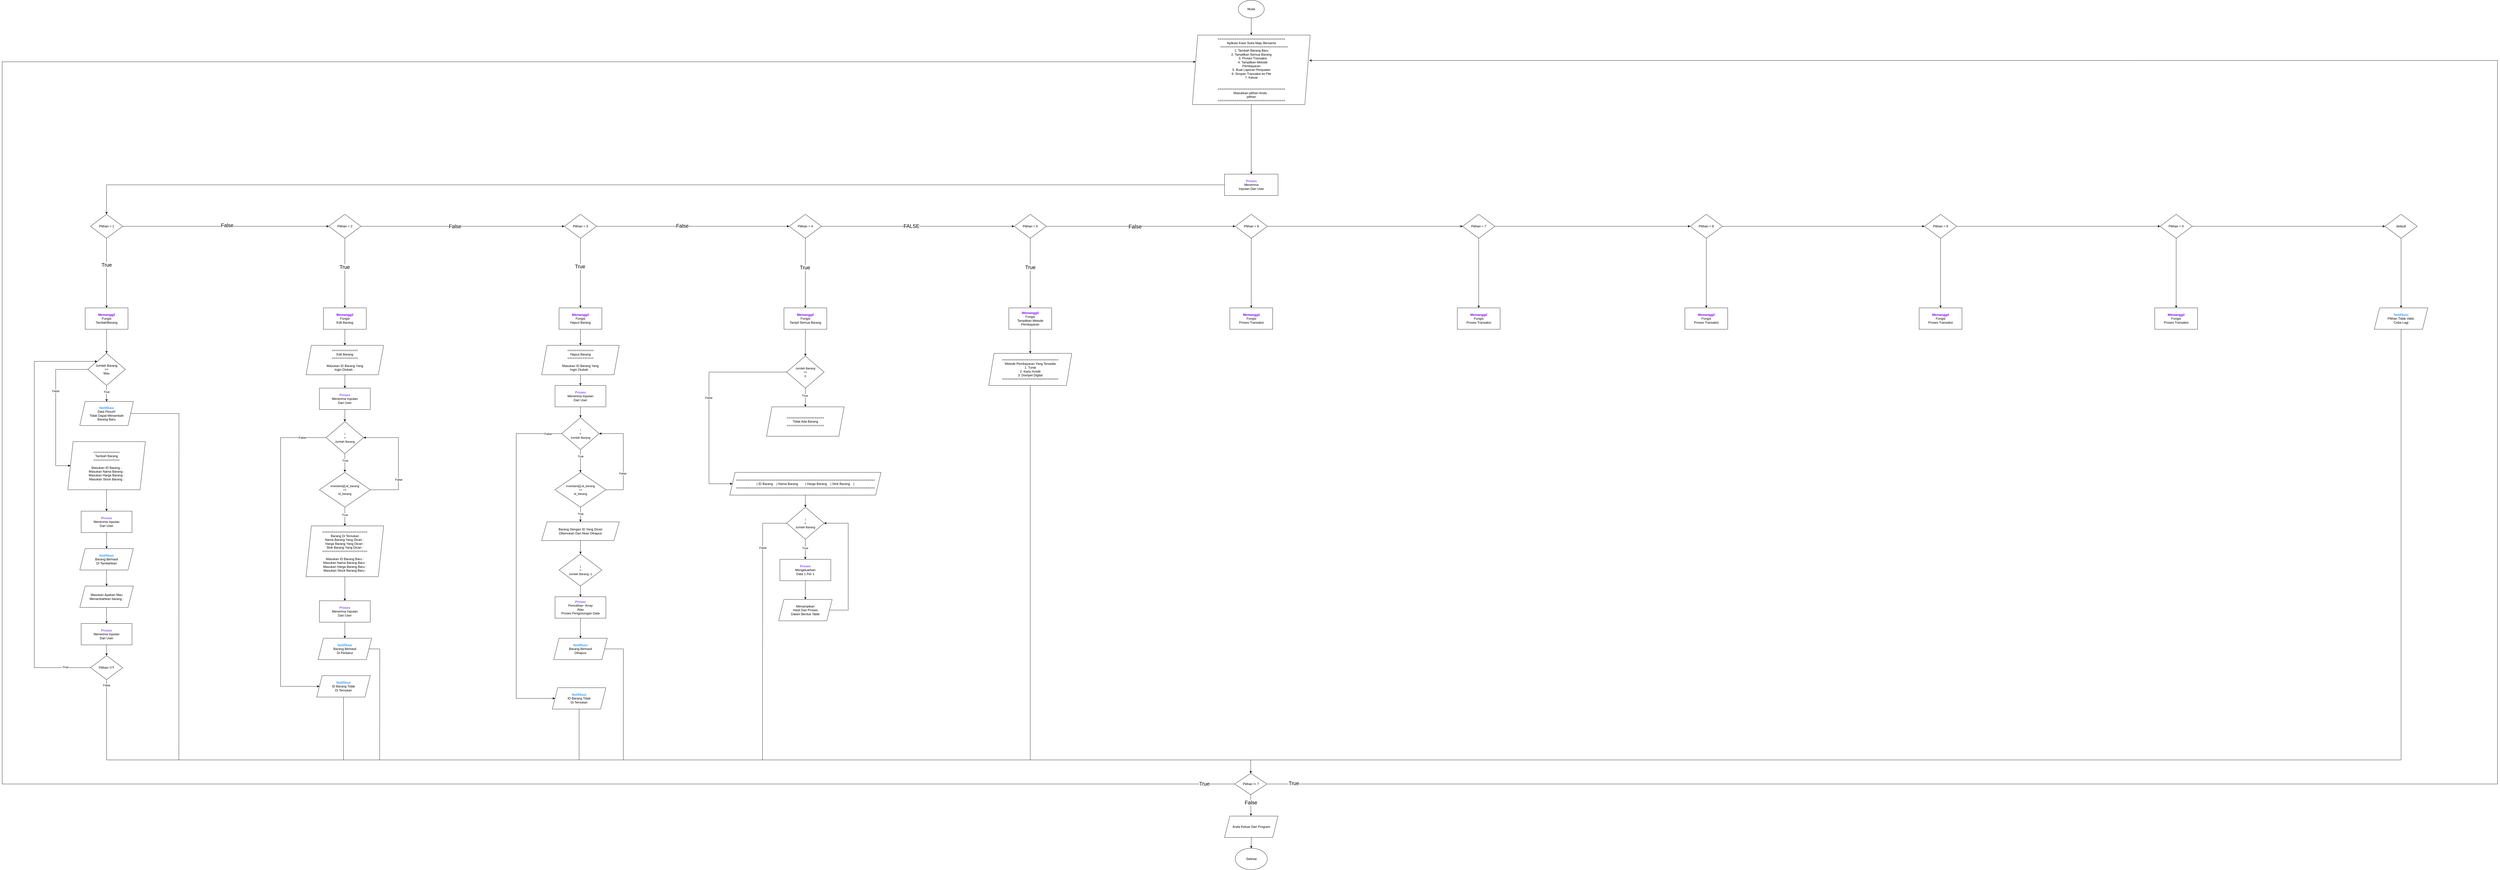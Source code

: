 <mxfile>
    <diagram name="Page-1" id="OzREypW31nkbJfMZX4Dk">
        <mxGraphModel dx="4979" dy="361" grid="0" gridSize="10" guides="1" tooltips="1" connect="1" arrows="1" fold="1" page="0" pageScale="1" pageWidth="850" pageHeight="1100" math="0" shadow="0">
            <root>
                <mxCell id="0"/>
                <mxCell id="1" parent="0"/>
                <mxCell id="F0M7Iv5UfxIFG0Yw9Q0a-1" style="edgeStyle=orthogonalEdgeStyle;rounded=0;orthogonalLoop=1;jettySize=auto;html=1;entryX=0.5;entryY=0;entryDx=0;entryDy=0;" parent="1" source="F0M7Iv5UfxIFG0Yw9Q0a-2" target="F0M7Iv5UfxIFG0Yw9Q0a-6" edge="1">
                    <mxGeometry relative="1" as="geometry"/>
                </mxCell>
                <mxCell id="F0M7Iv5UfxIFG0Yw9Q0a-2" value="Mulai" style="ellipse;whiteSpace=wrap;html=1;" parent="1" vertex="1">
                    <mxGeometry x="377" y="30" width="97" height="66" as="geometry"/>
                </mxCell>
                <mxCell id="F0M7Iv5UfxIFG0Yw9Q0a-3" style="edgeStyle=orthogonalEdgeStyle;rounded=0;orthogonalLoop=1;jettySize=auto;html=1;entryX=0;entryY=0.5;entryDx=0;entryDy=0;startArrow=classic;startFill=1;endArrow=none;endFill=0;" parent="1" source="F0M7Iv5UfxIFG0Yw9Q0a-6" target="F0M7Iv5UfxIFG0Yw9Q0a-26" edge="1">
                    <mxGeometry relative="1" as="geometry">
                        <Array as="points">
                            <mxPoint x="-4240" y="260"/>
                            <mxPoint x="-4240" y="2960"/>
                        </Array>
                    </mxGeometry>
                </mxCell>
                <mxCell id="F0M7Iv5UfxIFG0Yw9Q0a-4" value="&lt;font style=&quot;font-size: 19px;&quot;&gt;True&lt;/font&gt;" style="edgeLabel;html=1;align=center;verticalAlign=middle;resizable=0;points=[];" parent="F0M7Iv5UfxIFG0Yw9Q0a-3" vertex="1" connectable="0">
                    <mxGeometry x="0.992" y="-1" relative="1" as="geometry">
                        <mxPoint x="-67" y="-1" as="offset"/>
                    </mxGeometry>
                </mxCell>
                <mxCell id="F0M7Iv5UfxIFG0Yw9Q0a-5" style="edgeStyle=orthogonalEdgeStyle;rounded=0;orthogonalLoop=1;jettySize=auto;html=1;entryX=0.5;entryY=0;entryDx=0;entryDy=0;" parent="1" source="F0M7Iv5UfxIFG0Yw9Q0a-6" target="F0M7Iv5UfxIFG0Yw9Q0a-8" edge="1">
                    <mxGeometry relative="1" as="geometry"/>
                </mxCell>
                <mxCell id="F0M7Iv5UfxIFG0Yw9Q0a-6" value="&lt;div&gt;====================================&lt;/div&gt;&lt;div&gt;Aplikasi Kasir Suka Maju Bersama&lt;/div&gt;&lt;div&gt;&amp;nbsp; &amp;nbsp; &amp;nbsp; ====================================&lt;/div&gt;&lt;div&gt;1. Tambah Barang Baru&lt;/div&gt;&lt;div&gt;2. Tampilkan Semua Barang&lt;/div&gt;&lt;div&gt;&amp;nbsp; &amp;nbsp;3. Proses Transaksi&lt;/div&gt;&lt;div&gt;&amp;nbsp; &amp;nbsp;4. Tampilkan Metode&lt;/div&gt;&lt;div&gt;Pembayaran&lt;/div&gt;&lt;div&gt;5. Buat Laporan Penjualan&lt;/div&gt;&lt;div&gt;6. Simpan Transaksi ke File&lt;/div&gt;&lt;div&gt;7. Keluar&lt;br&gt;&lt;br&gt;&lt;br&gt;&lt;div&gt;====================================&lt;/div&gt;&lt;div&gt;Masukkan pilihan Anda :&amp;nbsp;&lt;/div&gt;&lt;div&gt;pilihan&lt;/div&gt;&lt;div&gt;====================================&lt;/div&gt;&lt;/div&gt;" style="shape=parallelogram;perimeter=parallelogramPerimeter;whiteSpace=wrap;html=1;fixedSize=1;" parent="1" vertex="1">
                    <mxGeometry x="205.5" y="160" width="440" height="260" as="geometry"/>
                </mxCell>
                <mxCell id="F0M7Iv5UfxIFG0Yw9Q0a-7" style="edgeStyle=orthogonalEdgeStyle;rounded=0;orthogonalLoop=1;jettySize=auto;html=1;entryX=0.5;entryY=0;entryDx=0;entryDy=0;" parent="1" source="F0M7Iv5UfxIFG0Yw9Q0a-8" target="F0M7Iv5UfxIFG0Yw9Q0a-13" edge="1">
                    <mxGeometry relative="1" as="geometry"/>
                </mxCell>
                <mxCell id="F0M7Iv5UfxIFG0Yw9Q0a-8" value="&lt;b style=&quot;color: rgb(139, 82, 255);&quot;&gt;Proses&lt;br&gt;&lt;/b&gt;Menerima&lt;br&gt;Inputan Dari User" style="rounded=0;whiteSpace=wrap;html=1;" parent="1" vertex="1">
                    <mxGeometry x="325.5" y="680" width="200" height="80" as="geometry"/>
                </mxCell>
                <mxCell id="F0M7Iv5UfxIFG0Yw9Q0a-9" style="edgeStyle=orthogonalEdgeStyle;rounded=0;orthogonalLoop=1;jettySize=auto;html=1;entryX=0.5;entryY=0;entryDx=0;entryDy=0;" parent="1" source="F0M7Iv5UfxIFG0Yw9Q0a-13" target="F0M7Iv5UfxIFG0Yw9Q0a-15" edge="1">
                    <mxGeometry relative="1" as="geometry"/>
                </mxCell>
                <mxCell id="F0M7Iv5UfxIFG0Yw9Q0a-10" value="&lt;font style=&quot;font-size: 19px;&quot;&gt;True&lt;/font&gt;" style="edgeLabel;html=1;align=center;verticalAlign=middle;resizable=0;points=[];" parent="F0M7Iv5UfxIFG0Yw9Q0a-9" vertex="1" connectable="0">
                    <mxGeometry x="-0.683" y="-2" relative="1" as="geometry">
                        <mxPoint x="2" y="59" as="offset"/>
                    </mxGeometry>
                </mxCell>
                <mxCell id="F0M7Iv5UfxIFG0Yw9Q0a-11" style="edgeStyle=orthogonalEdgeStyle;rounded=0;orthogonalLoop=1;jettySize=auto;html=1;entryX=0;entryY=0.5;entryDx=0;entryDy=0;" parent="1" source="F0M7Iv5UfxIFG0Yw9Q0a-13" target="F0M7Iv5UfxIFG0Yw9Q0a-33" edge="1">
                    <mxGeometry relative="1" as="geometry"/>
                </mxCell>
                <mxCell id="F0M7Iv5UfxIFG0Yw9Q0a-12" value="&lt;font style=&quot;font-size: 19px;&quot;&gt;False&lt;/font&gt;" style="edgeLabel;html=1;align=center;verticalAlign=middle;resizable=0;points=[];" parent="F0M7Iv5UfxIFG0Yw9Q0a-11" vertex="1" connectable="0">
                    <mxGeometry x="0.012" y="3" relative="1" as="geometry">
                        <mxPoint as="offset"/>
                    </mxGeometry>
                </mxCell>
                <mxCell id="F0M7Iv5UfxIFG0Yw9Q0a-13" value="Pilihan = 1" style="rhombus;whiteSpace=wrap;html=1;" parent="1" vertex="1">
                    <mxGeometry x="-3910.11" y="830" width="120" height="90" as="geometry"/>
                </mxCell>
                <mxCell id="F0M7Iv5UfxIFG0Yw9Q0a-14" style="edgeStyle=orthogonalEdgeStyle;rounded=0;orthogonalLoop=1;jettySize=auto;html=1;entryX=0.5;entryY=0;entryDx=0;entryDy=0;" parent="1" source="F0M7Iv5UfxIFG0Yw9Q0a-15" target="F0M7Iv5UfxIFG0Yw9Q0a-43" edge="1">
                    <mxGeometry relative="1" as="geometry"/>
                </mxCell>
                <mxCell id="F0M7Iv5UfxIFG0Yw9Q0a-15" value="&lt;font color=&quot;#7f00ff&quot;&gt;&lt;b&gt;Memanggil&lt;/b&gt;&lt;/font&gt;&lt;br style=&quot;border-color: rgb(0, 0, 0);&quot;&gt;Fungsi&lt;br&gt;TambahBarang" style="rounded=0;whiteSpace=wrap;html=1;" parent="1" vertex="1">
                    <mxGeometry x="-3929.91" y="1180" width="160" height="80" as="geometry"/>
                </mxCell>
                <mxCell id="F0M7Iv5UfxIFG0Yw9Q0a-16" style="edgeStyle=orthogonalEdgeStyle;rounded=0;orthogonalLoop=1;jettySize=auto;html=1;entryX=0.5;entryY=0;entryDx=0;entryDy=0;" parent="1" source="F0M7Iv5UfxIFG0Yw9Q0a-17" target="F0M7Iv5UfxIFG0Yw9Q0a-19" edge="1">
                    <mxGeometry relative="1" as="geometry"/>
                </mxCell>
                <mxCell id="F0M7Iv5UfxIFG0Yw9Q0a-17" value="Masukan Apakan Mau&lt;br&gt;Menambahkan barang :" style="shape=parallelogram;perimeter=parallelogramPerimeter;whiteSpace=wrap;html=1;fixedSize=1;" parent="1" vertex="1">
                    <mxGeometry x="-3949.9" y="2220" width="200" height="80" as="geometry"/>
                </mxCell>
                <mxCell id="F0M7Iv5UfxIFG0Yw9Q0a-18" style="edgeStyle=orthogonalEdgeStyle;rounded=0;orthogonalLoop=1;jettySize=auto;html=1;entryX=0.5;entryY=0;entryDx=0;entryDy=0;" parent="1" source="F0M7Iv5UfxIFG0Yw9Q0a-19" target="F0M7Iv5UfxIFG0Yw9Q0a-24" edge="1">
                    <mxGeometry relative="1" as="geometry"/>
                </mxCell>
                <mxCell id="F0M7Iv5UfxIFG0Yw9Q0a-19" value="&lt;b style=&quot;color: rgb(139, 82, 255);&quot;&gt;Proses&lt;br&gt;&lt;/b&gt;Menerima Inputan&lt;br&gt;Dari User" style="rounded=0;whiteSpace=wrap;html=1;" parent="1" vertex="1">
                    <mxGeometry x="-3944.9" y="2360" width="190" height="80" as="geometry"/>
                </mxCell>
                <mxCell id="F0M7Iv5UfxIFG0Yw9Q0a-20" style="edgeStyle=orthogonalEdgeStyle;rounded=0;orthogonalLoop=1;jettySize=auto;html=1;entryX=0.5;entryY=0;entryDx=0;entryDy=0;" parent="1" source="F0M7Iv5UfxIFG0Yw9Q0a-24" target="F0M7Iv5UfxIFG0Yw9Q0a-26" edge="1">
                    <mxGeometry relative="1" as="geometry">
                        <Array as="points">
                            <mxPoint x="-3850" y="2870"/>
                            <mxPoint x="423" y="2870"/>
                        </Array>
                    </mxGeometry>
                </mxCell>
                <mxCell id="F0M7Iv5UfxIFG0Yw9Q0a-21" value="False" style="edgeLabel;html=1;align=center;verticalAlign=middle;resizable=0;points=[];" parent="F0M7Iv5UfxIFG0Yw9Q0a-20" vertex="1" connectable="0">
                    <mxGeometry x="-0.991" relative="1" as="geometry">
                        <mxPoint as="offset"/>
                    </mxGeometry>
                </mxCell>
                <mxCell id="F0M7Iv5UfxIFG0Yw9Q0a-22" style="edgeStyle=orthogonalEdgeStyle;rounded=0;orthogonalLoop=1;jettySize=auto;html=1;entryX=0;entryY=0;entryDx=0;entryDy=0;" parent="1" source="F0M7Iv5UfxIFG0Yw9Q0a-24" target="F0M7Iv5UfxIFG0Yw9Q0a-43" edge="1">
                    <mxGeometry relative="1" as="geometry">
                        <Array as="points">
                            <mxPoint x="-4120" y="2525"/>
                            <mxPoint x="-4120" y="1380"/>
                        </Array>
                    </mxGeometry>
                </mxCell>
                <mxCell id="F0M7Iv5UfxIFG0Yw9Q0a-23" value="True" style="edgeLabel;html=1;align=center;verticalAlign=middle;resizable=0;points=[];" parent="F0M7Iv5UfxIFG0Yw9Q0a-22" vertex="1" connectable="0">
                    <mxGeometry x="-0.882" y="-2" relative="1" as="geometry">
                        <mxPoint as="offset"/>
                    </mxGeometry>
                </mxCell>
                <mxCell id="F0M7Iv5UfxIFG0Yw9Q0a-24" value="Pilihan Y/T" style="rhombus;whiteSpace=wrap;html=1;" parent="1" vertex="1">
                    <mxGeometry x="-3909.91" y="2480" width="120" height="90" as="geometry"/>
                </mxCell>
                <mxCell id="F0M7Iv5UfxIFG0Yw9Q0a-25" value="Selesai" style="ellipse;whiteSpace=wrap;html=1;" parent="1" vertex="1">
                    <mxGeometry x="365.5" y="3200" width="120" height="80" as="geometry"/>
                </mxCell>
                <mxCell id="F0M7Iv5UfxIFG0Yw9Q0a-26" value="Pilihan != 7" style="rhombus;whiteSpace=wrap;html=1;" parent="1" vertex="1">
                    <mxGeometry x="363.5" y="2920" width="120" height="80" as="geometry"/>
                </mxCell>
                <mxCell id="F0M7Iv5UfxIFG0Yw9Q0a-27" style="edgeStyle=orthogonalEdgeStyle;rounded=0;orthogonalLoop=1;jettySize=auto;html=1;entryX=0.5;entryY=0;entryDx=0;entryDy=0;" parent="1" source="F0M7Iv5UfxIFG0Yw9Q0a-28" target="F0M7Iv5UfxIFG0Yw9Q0a-25" edge="1">
                    <mxGeometry relative="1" as="geometry"/>
                </mxCell>
                <mxCell id="F0M7Iv5UfxIFG0Yw9Q0a-28" value="Anda Keluar Dari Program" style="shape=parallelogram;perimeter=parallelogramPerimeter;whiteSpace=wrap;html=1;fixedSize=1;" parent="1" vertex="1">
                    <mxGeometry x="325.5" y="3080" width="200" height="80" as="geometry"/>
                </mxCell>
                <mxCell id="F0M7Iv5UfxIFG0Yw9Q0a-29" style="edgeStyle=orthogonalEdgeStyle;rounded=0;orthogonalLoop=1;jettySize=auto;html=1;entryX=0.5;entryY=0;entryDx=0;entryDy=0;" parent="1" source="F0M7Iv5UfxIFG0Yw9Q0a-33" target="F0M7Iv5UfxIFG0Yw9Q0a-47" edge="1">
                    <mxGeometry relative="1" as="geometry"/>
                </mxCell>
                <mxCell id="F0M7Iv5UfxIFG0Yw9Q0a-30" value="&lt;font style=&quot;font-size: 19px;&quot;&gt;True&lt;/font&gt;" style="edgeLabel;html=1;align=center;verticalAlign=middle;resizable=0;points=[];" parent="F0M7Iv5UfxIFG0Yw9Q0a-29" vertex="1" connectable="0">
                    <mxGeometry x="-0.173" y="-1" relative="1" as="geometry">
                        <mxPoint as="offset"/>
                    </mxGeometry>
                </mxCell>
                <mxCell id="F0M7Iv5UfxIFG0Yw9Q0a-31" style="edgeStyle=orthogonalEdgeStyle;rounded=0;orthogonalLoop=1;jettySize=auto;html=1;entryX=0;entryY=0.5;entryDx=0;entryDy=0;" parent="1" source="F0M7Iv5UfxIFG0Yw9Q0a-33" target="F0M7Iv5UfxIFG0Yw9Q0a-38" edge="1">
                    <mxGeometry relative="1" as="geometry"/>
                </mxCell>
                <mxCell id="F0M7Iv5UfxIFG0Yw9Q0a-32" value="&lt;font style=&quot;font-size: 19px;&quot;&gt;False&lt;/font&gt;" style="edgeLabel;html=1;align=center;verticalAlign=middle;resizable=0;points=[];" parent="F0M7Iv5UfxIFG0Yw9Q0a-31" vertex="1" connectable="0">
                    <mxGeometry x="-0.077" y="-1" relative="1" as="geometry">
                        <mxPoint as="offset"/>
                    </mxGeometry>
                </mxCell>
                <mxCell id="F0M7Iv5UfxIFG0Yw9Q0a-33" value="Pilihan = 2" style="rhombus;whiteSpace=wrap;html=1;" parent="1" vertex="1">
                    <mxGeometry x="-3020" y="830" width="120" height="90" as="geometry"/>
                </mxCell>
                <mxCell id="F0M7Iv5UfxIFG0Yw9Q0a-34" style="edgeStyle=orthogonalEdgeStyle;rounded=0;orthogonalLoop=1;jettySize=auto;html=1;entryX=0.5;entryY=0;entryDx=0;entryDy=0;" parent="1" source="F0M7Iv5UfxIFG0Yw9Q0a-38" target="F0M7Iv5UfxIFG0Yw9Q0a-75" edge="1">
                    <mxGeometry relative="1" as="geometry"/>
                </mxCell>
                <mxCell id="F0M7Iv5UfxIFG0Yw9Q0a-35" value="&lt;font style=&quot;font-size: 19px;&quot;&gt;True&lt;/font&gt;" style="edgeLabel;html=1;align=center;verticalAlign=middle;resizable=0;points=[];" parent="F0M7Iv5UfxIFG0Yw9Q0a-34" vertex="1" connectable="0">
                    <mxGeometry x="-0.184" y="-2" relative="1" as="geometry">
                        <mxPoint as="offset"/>
                    </mxGeometry>
                </mxCell>
                <mxCell id="F0M7Iv5UfxIFG0Yw9Q0a-36" style="edgeStyle=orthogonalEdgeStyle;rounded=0;orthogonalLoop=1;jettySize=auto;html=1;entryX=0;entryY=0.5;entryDx=0;entryDy=0;" parent="1" source="F0M7Iv5UfxIFG0Yw9Q0a-38" target="F0M7Iv5UfxIFG0Yw9Q0a-104" edge="1">
                    <mxGeometry relative="1" as="geometry"/>
                </mxCell>
                <mxCell id="F0M7Iv5UfxIFG0Yw9Q0a-37" value="&lt;font style=&quot;font-size: 19px;&quot;&gt;False&lt;/font&gt;" style="edgeLabel;html=1;align=center;verticalAlign=middle;resizable=0;points=[];" parent="F0M7Iv5UfxIFG0Yw9Q0a-36" vertex="1" connectable="0">
                    <mxGeometry x="-0.111" y="1" relative="1" as="geometry">
                        <mxPoint as="offset"/>
                    </mxGeometry>
                </mxCell>
                <mxCell id="F0M7Iv5UfxIFG0Yw9Q0a-38" value="Pilihan = 3" style="rhombus;whiteSpace=wrap;html=1;" parent="1" vertex="1">
                    <mxGeometry x="-2140" y="830" width="120" height="90" as="geometry"/>
                </mxCell>
                <mxCell id="F0M7Iv5UfxIFG0Yw9Q0a-39" style="edgeStyle=orthogonalEdgeStyle;rounded=0;orthogonalLoop=1;jettySize=auto;html=1;entryX=0.5;entryY=0;entryDx=0;entryDy=0;" parent="1" source="F0M7Iv5UfxIFG0Yw9Q0a-43" target="F0M7Iv5UfxIFG0Yw9Q0a-45" edge="1">
                    <mxGeometry relative="1" as="geometry"/>
                </mxCell>
                <mxCell id="F0M7Iv5UfxIFG0Yw9Q0a-40" value="True" style="edgeLabel;html=1;align=center;verticalAlign=middle;resizable=0;points=[];" parent="F0M7Iv5UfxIFG0Yw9Q0a-39" vertex="1" connectable="0">
                    <mxGeometry x="-0.208" relative="1" as="geometry">
                        <mxPoint as="offset"/>
                    </mxGeometry>
                </mxCell>
                <mxCell id="F0M7Iv5UfxIFG0Yw9Q0a-41" style="edgeStyle=orthogonalEdgeStyle;rounded=0;orthogonalLoop=1;jettySize=auto;html=1;entryX=0;entryY=0.5;entryDx=0;entryDy=0;" parent="1" source="F0M7Iv5UfxIFG0Yw9Q0a-43" target="F0M7Iv5UfxIFG0Yw9Q0a-63" edge="1">
                    <mxGeometry relative="1" as="geometry">
                        <Array as="points">
                            <mxPoint x="-4040" y="1410"/>
                            <mxPoint x="-4040" y="1770"/>
                        </Array>
                    </mxGeometry>
                </mxCell>
                <mxCell id="F0M7Iv5UfxIFG0Yw9Q0a-42" value="False" style="edgeLabel;html=1;align=center;verticalAlign=middle;resizable=0;points=[];" parent="F0M7Iv5UfxIFG0Yw9Q0a-41" vertex="1" connectable="0">
                    <mxGeometry x="-0.25" relative="1" as="geometry">
                        <mxPoint as="offset"/>
                    </mxGeometry>
                </mxCell>
                <mxCell id="F0M7Iv5UfxIFG0Yw9Q0a-43" value="Jumlah Barang&lt;br&gt;&amp;gt;=&lt;br&gt;Max" style="rhombus;whiteSpace=wrap;html=1;" parent="1" vertex="1">
                    <mxGeometry x="-3920" y="1350" width="140" height="120" as="geometry"/>
                </mxCell>
                <mxCell id="F0M7Iv5UfxIFG0Yw9Q0a-44" style="edgeStyle=orthogonalEdgeStyle;rounded=0;orthogonalLoop=1;jettySize=auto;html=1;endArrow=none;endFill=0;" parent="1" source="F0M7Iv5UfxIFG0Yw9Q0a-45" edge="1">
                    <mxGeometry relative="1" as="geometry">
                        <mxPoint x="-3580" y="2870.0" as="targetPoint"/>
                    </mxGeometry>
                </mxCell>
                <mxCell id="F0M7Iv5UfxIFG0Yw9Q0a-45" value="&lt;b style=&quot;color: rgb(51, 153, 255);&quot;&gt;Notifikasi&lt;/b&gt;&lt;br&gt;Data Penuh!&lt;br&gt;Tidak Dapat Menambah&lt;br&gt;Barang Baru" style="shape=parallelogram;perimeter=parallelogramPerimeter;whiteSpace=wrap;html=1;fixedSize=1;" parent="1" vertex="1">
                    <mxGeometry x="-3949.91" y="1530" width="200" height="90" as="geometry"/>
                </mxCell>
                <mxCell id="F0M7Iv5UfxIFG0Yw9Q0a-46" style="edgeStyle=orthogonalEdgeStyle;rounded=0;orthogonalLoop=1;jettySize=auto;html=1;entryX=0.5;entryY=0;entryDx=0;entryDy=0;" parent="1" source="F0M7Iv5UfxIFG0Yw9Q0a-47" target="F0M7Iv5UfxIFG0Yw9Q0a-67" edge="1">
                    <mxGeometry relative="1" as="geometry">
                        <mxPoint x="-2960" y="1300" as="targetPoint"/>
                    </mxGeometry>
                </mxCell>
                <mxCell id="F0M7Iv5UfxIFG0Yw9Q0a-47" value="&lt;font color=&quot;#7f00ff&quot;&gt;&lt;b&gt;Memanggil&lt;/b&gt;&lt;/font&gt;&lt;br style=&quot;border-color: rgb(0, 0, 0);&quot;&gt;Fungsi&lt;br style=&quot;border-color: rgb(0, 0, 0);&quot;&gt;Edit Barang" style="rounded=0;whiteSpace=wrap;html=1;" parent="1" vertex="1">
                    <mxGeometry x="-3040" y="1180" width="160" height="80" as="geometry"/>
                </mxCell>
                <mxCell id="F0M7Iv5UfxIFG0Yw9Q0a-48" style="edgeStyle=orthogonalEdgeStyle;rounded=0;orthogonalLoop=1;jettySize=auto;html=1;entryX=0;entryY=0.5;entryDx=0;entryDy=0;" parent="1" source="F0M7Iv5UfxIFG0Yw9Q0a-50" target="F0M7Iv5UfxIFG0Yw9Q0a-57" edge="1">
                    <mxGeometry relative="1" as="geometry">
                        <Array as="points">
                            <mxPoint x="-3200" y="1665"/>
                            <mxPoint x="-3200" y="2595"/>
                        </Array>
                    </mxGeometry>
                </mxCell>
                <mxCell id="F0M7Iv5UfxIFG0Yw9Q0a-49" value="False" style="edgeLabel;html=1;align=center;verticalAlign=middle;resizable=0;points=[];" parent="F0M7Iv5UfxIFG0Yw9Q0a-48" vertex="1" connectable="0">
                    <mxGeometry x="-0.856" relative="1" as="geometry">
                        <mxPoint as="offset"/>
                    </mxGeometry>
                </mxCell>
                <mxCell id="F0M7Iv5UfxIFG0Yw9Q0a-50" value="&lt;font style=&quot;font-size: 11px;&quot;&gt;i&lt;br&gt;&amp;lt;&lt;br&gt;Jumlah Barang&lt;/font&gt;" style="rhombus;whiteSpace=wrap;html=1;" parent="1" vertex="1">
                    <mxGeometry x="-3030" y="1605" width="140" height="120" as="geometry"/>
                </mxCell>
                <mxCell id="F0M7Iv5UfxIFG0Yw9Q0a-51" style="edgeStyle=orthogonalEdgeStyle;rounded=0;orthogonalLoop=1;jettySize=auto;html=1;entryX=0.5;entryY=0;entryDx=0;entryDy=0;" parent="1" source="F0M7Iv5UfxIFG0Yw9Q0a-55" target="F0M7Iv5UfxIFG0Yw9Q0a-69" edge="1">
                    <mxGeometry relative="1" as="geometry"/>
                </mxCell>
                <mxCell id="F0M7Iv5UfxIFG0Yw9Q0a-52" value="True" style="edgeLabel;html=1;align=center;verticalAlign=middle;resizable=0;points=[];" parent="F0M7Iv5UfxIFG0Yw9Q0a-51" vertex="1" connectable="0">
                    <mxGeometry x="-0.187" relative="1" as="geometry">
                        <mxPoint as="offset"/>
                    </mxGeometry>
                </mxCell>
                <mxCell id="F0M7Iv5UfxIFG0Yw9Q0a-53" style="edgeStyle=orthogonalEdgeStyle;rounded=0;orthogonalLoop=1;jettySize=auto;html=1;entryX=1;entryY=0.5;entryDx=0;entryDy=0;" parent="1" source="F0M7Iv5UfxIFG0Yw9Q0a-55" target="F0M7Iv5UfxIFG0Yw9Q0a-50" edge="1">
                    <mxGeometry relative="1" as="geometry">
                        <Array as="points">
                            <mxPoint x="-2760" y="1860"/>
                            <mxPoint x="-2760" y="1665"/>
                        </Array>
                    </mxGeometry>
                </mxCell>
                <mxCell id="F0M7Iv5UfxIFG0Yw9Q0a-54" value="False" style="edgeLabel;html=1;align=center;verticalAlign=middle;resizable=0;points=[];" parent="F0M7Iv5UfxIFG0Yw9Q0a-53" vertex="1" connectable="0">
                    <mxGeometry x="-0.335" y="-1" relative="1" as="geometry">
                        <mxPoint as="offset"/>
                    </mxGeometry>
                </mxCell>
                <mxCell id="F0M7Iv5UfxIFG0Yw9Q0a-55" value="&lt;span style=&quot;font-size: 11px;&quot;&gt;investaris[i].id_barang&lt;br&gt;==&lt;/span&gt;&lt;div&gt;&lt;span style=&quot;font-size: 11px;&quot;&gt;id_barang&lt;/span&gt;&lt;/div&gt;" style="rhombus;whiteSpace=wrap;html=1;" parent="1" vertex="1">
                    <mxGeometry x="-3055" y="1795" width="190" height="130" as="geometry"/>
                </mxCell>
                <mxCell id="F0M7Iv5UfxIFG0Yw9Q0a-56" style="edgeStyle=orthogonalEdgeStyle;rounded=0;orthogonalLoop=1;jettySize=auto;html=1;endArrow=none;endFill=0;" parent="1" source="F0M7Iv5UfxIFG0Yw9Q0a-57" edge="1">
                    <mxGeometry relative="1" as="geometry">
                        <mxPoint x="-2964.99" y="2870" as="targetPoint"/>
                    </mxGeometry>
                </mxCell>
                <mxCell id="F0M7Iv5UfxIFG0Yw9Q0a-57" value="&lt;b style=&quot;color: rgb(51, 153, 255);&quot;&gt;Notifikasi&lt;/b&gt;&lt;br&gt;ID Barang Tidak&lt;br&gt;Di Temukan" style="shape=parallelogram;perimeter=parallelogramPerimeter;whiteSpace=wrap;html=1;fixedSize=1;" parent="1" vertex="1">
                    <mxGeometry x="-3064.99" y="2555" width="200" height="80" as="geometry"/>
                </mxCell>
                <mxCell id="F0M7Iv5UfxIFG0Yw9Q0a-58" style="edgeStyle=orthogonalEdgeStyle;rounded=0;orthogonalLoop=1;jettySize=auto;html=1;entryX=0.5;entryY=0;entryDx=0;entryDy=0;" parent="1" source="F0M7Iv5UfxIFG0Yw9Q0a-59" target="F0M7Iv5UfxIFG0Yw9Q0a-17" edge="1">
                    <mxGeometry relative="1" as="geometry"/>
                </mxCell>
                <mxCell id="F0M7Iv5UfxIFG0Yw9Q0a-59" value="&lt;font color=&quot;#3399ff&quot;&gt;&lt;b style=&quot;&quot;&gt;Notifikasi&lt;/b&gt;&lt;br&gt;&lt;/font&gt;Barang Berhasil&lt;br&gt;Di Tambahkan" style="shape=parallelogram;perimeter=parallelogramPerimeter;whiteSpace=wrap;html=1;fixedSize=1;" parent="1" vertex="1">
                    <mxGeometry x="-3949.9" y="2080" width="200" height="80" as="geometry"/>
                </mxCell>
                <mxCell id="F0M7Iv5UfxIFG0Yw9Q0a-60" style="edgeStyle=orthogonalEdgeStyle;rounded=0;orthogonalLoop=1;jettySize=auto;html=1;endArrow=none;endFill=0;" parent="1" source="F0M7Iv5UfxIFG0Yw9Q0a-61" edge="1">
                    <mxGeometry relative="1" as="geometry">
                        <mxPoint x="-2830" y="2870" as="targetPoint"/>
                    </mxGeometry>
                </mxCell>
                <mxCell id="F0M7Iv5UfxIFG0Yw9Q0a-61" value="&lt;b style=&quot;color: rgb(51, 153, 255);&quot;&gt;Notifikasi&lt;/b&gt;&lt;br&gt;Barang Berhasil&lt;br&gt;Di Perbarui" style="shape=parallelogram;perimeter=parallelogramPerimeter;whiteSpace=wrap;html=1;fixedSize=1;" parent="1" vertex="1">
                    <mxGeometry x="-3060" y="2415" width="200" height="80" as="geometry"/>
                </mxCell>
                <mxCell id="F0M7Iv5UfxIFG0Yw9Q0a-62" style="edgeStyle=orthogonalEdgeStyle;rounded=0;orthogonalLoop=1;jettySize=auto;html=1;entryX=0.5;entryY=0;entryDx=0;entryDy=0;" parent="1" source="F0M7Iv5UfxIFG0Yw9Q0a-63" target="F0M7Iv5UfxIFG0Yw9Q0a-65" edge="1">
                    <mxGeometry relative="1" as="geometry"/>
                </mxCell>
                <mxCell id="F0M7Iv5UfxIFG0Yw9Q0a-63" value="==============&lt;br&gt;Tambah Barang&lt;br&gt;==============&lt;div&gt;&lt;br&gt;&lt;div&gt;Masukan ID Barang :&lt;br&gt;Masukan Nama Barang :&lt;br&gt;Masukan Harga Barang :&lt;br&gt;Masukan Stock Barang :&lt;/div&gt;&lt;/div&gt;" style="shape=parallelogram;perimeter=parallelogramPerimeter;whiteSpace=wrap;html=1;fixedSize=1;" parent="1" vertex="1">
                    <mxGeometry x="-3994.86" y="1680" width="289.91" height="180" as="geometry"/>
                </mxCell>
                <mxCell id="F0M7Iv5UfxIFG0Yw9Q0a-64" style="edgeStyle=orthogonalEdgeStyle;rounded=0;orthogonalLoop=1;jettySize=auto;html=1;entryX=0.5;entryY=0;entryDx=0;entryDy=0;" parent="1" source="F0M7Iv5UfxIFG0Yw9Q0a-65" target="F0M7Iv5UfxIFG0Yw9Q0a-59" edge="1">
                    <mxGeometry relative="1" as="geometry"/>
                </mxCell>
                <mxCell id="F0M7Iv5UfxIFG0Yw9Q0a-65" value="&lt;b style=&quot;color: rgb(139, 82, 255);&quot;&gt;Proses&lt;br&gt;&lt;/b&gt;Menerima Inputan&lt;br&gt;Dari User" style="rounded=0;whiteSpace=wrap;html=1;" parent="1" vertex="1">
                    <mxGeometry x="-3944.91" y="1940" width="190" height="80" as="geometry"/>
                </mxCell>
                <mxCell id="F0M7Iv5UfxIFG0Yw9Q0a-66" style="edgeStyle=orthogonalEdgeStyle;rounded=0;orthogonalLoop=1;jettySize=auto;html=1;entryX=0.5;entryY=0;entryDx=0;entryDy=0;" parent="1" source="F0M7Iv5UfxIFG0Yw9Q0a-67" target="F0M7Iv5UfxIFG0Yw9Q0a-79" edge="1">
                    <mxGeometry relative="1" as="geometry"/>
                </mxCell>
                <mxCell id="F0M7Iv5UfxIFG0Yw9Q0a-67" value="==============&lt;br&gt;Edit Barang&lt;br&gt;==============&lt;div&gt;&lt;br&gt;&lt;/div&gt;&lt;div&gt;Masukan ID Barang Yang&lt;br&gt;Ingin Diubah&amp;nbsp; :&lt;/div&gt;" style="shape=parallelogram;perimeter=parallelogramPerimeter;whiteSpace=wrap;html=1;fixedSize=1;" parent="1" vertex="1">
                    <mxGeometry x="-3104.95" y="1320" width="289.91" height="110" as="geometry"/>
                </mxCell>
                <mxCell id="F0M7Iv5UfxIFG0Yw9Q0a-68" style="edgeStyle=orthogonalEdgeStyle;rounded=0;orthogonalLoop=1;jettySize=auto;html=1;entryX=0.5;entryY=0;entryDx=0;entryDy=0;" parent="1" source="F0M7Iv5UfxIFG0Yw9Q0a-69" target="F0M7Iv5UfxIFG0Yw9Q0a-73" edge="1">
                    <mxGeometry relative="1" as="geometry"/>
                </mxCell>
                <mxCell id="F0M7Iv5UfxIFG0Yw9Q0a-69" value="========================&lt;br&gt;Barang Di Temukan&lt;br&gt;Nama Barang Yang Dicari :&amp;nbsp;&lt;br&gt;Harga Barang Yang Dicari :&lt;br&gt;Stok Barang Yang Dicari :&lt;div&gt;========================&lt;br&gt;&lt;br&gt;Masukan ID Barang Baru :&lt;br&gt;Masukan Nama Barang Baru :&lt;br&gt;Masukan Harga Barang Baru :&lt;br&gt;Masukan Stock Barang Baru :&lt;/div&gt;" style="shape=parallelogram;perimeter=parallelogramPerimeter;whiteSpace=wrap;html=1;fixedSize=1;" parent="1" vertex="1">
                    <mxGeometry x="-3104.95" y="1995" width="289.91" height="190" as="geometry"/>
                </mxCell>
                <mxCell id="F0M7Iv5UfxIFG0Yw9Q0a-70" style="edgeStyle=orthogonalEdgeStyle;rounded=0;orthogonalLoop=1;jettySize=auto;html=1;entryX=0.5;entryY=-0.01;entryDx=0;entryDy=0;entryPerimeter=0;" parent="1" source="F0M7Iv5UfxIFG0Yw9Q0a-50" target="F0M7Iv5UfxIFG0Yw9Q0a-55" edge="1">
                    <mxGeometry relative="1" as="geometry"/>
                </mxCell>
                <mxCell id="F0M7Iv5UfxIFG0Yw9Q0a-71" value="True" style="edgeLabel;html=1;align=center;verticalAlign=middle;resizable=0;points=[];" parent="F0M7Iv5UfxIFG0Yw9Q0a-70" vertex="1" connectable="0">
                    <mxGeometry x="-0.244" y="1" relative="1" as="geometry">
                        <mxPoint as="offset"/>
                    </mxGeometry>
                </mxCell>
                <mxCell id="F0M7Iv5UfxIFG0Yw9Q0a-72" style="edgeStyle=orthogonalEdgeStyle;rounded=0;orthogonalLoop=1;jettySize=auto;html=1;entryX=0.5;entryY=0;entryDx=0;entryDy=0;" parent="1" source="F0M7Iv5UfxIFG0Yw9Q0a-73" target="F0M7Iv5UfxIFG0Yw9Q0a-61" edge="1">
                    <mxGeometry relative="1" as="geometry"/>
                </mxCell>
                <mxCell id="F0M7Iv5UfxIFG0Yw9Q0a-73" value="&lt;b style=&quot;color: rgb(139, 82, 255);&quot;&gt;Proses&lt;/b&gt;&lt;div&gt;Menerima Inputan&lt;br&gt;Dari User&lt;/div&gt;" style="rounded=0;whiteSpace=wrap;html=1;" parent="1" vertex="1">
                    <mxGeometry x="-3054.99" y="2275" width="190" height="80" as="geometry"/>
                </mxCell>
                <mxCell id="F0M7Iv5UfxIFG0Yw9Q0a-74" style="edgeStyle=orthogonalEdgeStyle;rounded=0;orthogonalLoop=1;jettySize=auto;html=1;entryX=0.5;entryY=0;entryDx=0;entryDy=0;" parent="1" source="F0M7Iv5UfxIFG0Yw9Q0a-75" target="F0M7Iv5UfxIFG0Yw9Q0a-77" edge="1">
                    <mxGeometry relative="1" as="geometry"/>
                </mxCell>
                <mxCell id="F0M7Iv5UfxIFG0Yw9Q0a-75" value="&lt;font color=&quot;#7f00ff&quot;&gt;&lt;b&gt;Memanggil&lt;/b&gt;&lt;/font&gt;&lt;br style=&quot;border-color: rgb(0, 0, 0);&quot;&gt;Fungsi&lt;br style=&quot;border-color: rgb(0, 0, 0);&quot;&gt;Hapus Barang" style="rounded=0;whiteSpace=wrap;html=1;" parent="1" vertex="1">
                    <mxGeometry x="-2160" y="1180" width="160" height="80" as="geometry"/>
                </mxCell>
                <mxCell id="F0M7Iv5UfxIFG0Yw9Q0a-76" style="edgeStyle=orthogonalEdgeStyle;rounded=0;orthogonalLoop=1;jettySize=auto;html=1;entryX=0.5;entryY=0;entryDx=0;entryDy=0;" parent="1" source="F0M7Iv5UfxIFG0Yw9Q0a-77" target="F0M7Iv5UfxIFG0Yw9Q0a-81" edge="1">
                    <mxGeometry relative="1" as="geometry"/>
                </mxCell>
                <mxCell id="F0M7Iv5UfxIFG0Yw9Q0a-77" value="==============&lt;br&gt;Hapus Barang&lt;br&gt;==============&lt;div&gt;&lt;br&gt;&lt;/div&gt;&lt;div&gt;Masukan ID Barang Yang&lt;br&gt;Ingin Diubah&amp;nbsp; :&lt;/div&gt;" style="shape=parallelogram;perimeter=parallelogramPerimeter;whiteSpace=wrap;html=1;fixedSize=1;" parent="1" vertex="1">
                    <mxGeometry x="-2224.95" y="1320" width="289.91" height="110" as="geometry"/>
                </mxCell>
                <mxCell id="F0M7Iv5UfxIFG0Yw9Q0a-78" style="edgeStyle=orthogonalEdgeStyle;rounded=0;orthogonalLoop=1;jettySize=auto;html=1;" parent="1" source="F0M7Iv5UfxIFG0Yw9Q0a-79" target="F0M7Iv5UfxIFG0Yw9Q0a-50" edge="1">
                    <mxGeometry relative="1" as="geometry"/>
                </mxCell>
                <mxCell id="F0M7Iv5UfxIFG0Yw9Q0a-79" value="&lt;b style=&quot;color: rgb(139, 82, 255);&quot;&gt;Proses&lt;br&gt;&lt;/b&gt;Menerima Inputan&lt;br&gt;Dari User" style="rounded=0;whiteSpace=wrap;html=1;" parent="1" vertex="1">
                    <mxGeometry x="-3054.99" y="1480" width="190" height="80" as="geometry"/>
                </mxCell>
                <mxCell id="F0M7Iv5UfxIFG0Yw9Q0a-80" style="edgeStyle=orthogonalEdgeStyle;rounded=0;orthogonalLoop=1;jettySize=auto;html=1;entryX=0.5;entryY=0;entryDx=0;entryDy=0;" parent="1" source="F0M7Iv5UfxIFG0Yw9Q0a-81" target="F0M7Iv5UfxIFG0Yw9Q0a-86" edge="1">
                    <mxGeometry relative="1" as="geometry"/>
                </mxCell>
                <mxCell id="F0M7Iv5UfxIFG0Yw9Q0a-81" value="&lt;b style=&quot;color: rgb(139, 82, 255);&quot;&gt;Proses&lt;br&gt;&lt;/b&gt;Menerima Inputan&lt;br&gt;Dari User" style="rounded=0;whiteSpace=wrap;html=1;" parent="1" vertex="1">
                    <mxGeometry x="-2175" y="1470" width="190" height="80" as="geometry"/>
                </mxCell>
                <mxCell id="F0M7Iv5UfxIFG0Yw9Q0a-82" style="edgeStyle=orthogonalEdgeStyle;rounded=0;orthogonalLoop=1;jettySize=auto;html=1;entryX=0.5;entryY=0;entryDx=0;entryDy=0;" parent="1" source="F0M7Iv5UfxIFG0Yw9Q0a-86" target="F0M7Iv5UfxIFG0Yw9Q0a-91" edge="1">
                    <mxGeometry relative="1" as="geometry"/>
                </mxCell>
                <mxCell id="F0M7Iv5UfxIFG0Yw9Q0a-83" value="True" style="edgeLabel;html=1;align=center;verticalAlign=middle;resizable=0;points=[];" parent="F0M7Iv5UfxIFG0Yw9Q0a-82" vertex="1" connectable="0">
                    <mxGeometry x="-0.409" relative="1" as="geometry">
                        <mxPoint as="offset"/>
                    </mxGeometry>
                </mxCell>
                <mxCell id="F0M7Iv5UfxIFG0Yw9Q0a-84" style="edgeStyle=orthogonalEdgeStyle;rounded=0;orthogonalLoop=1;jettySize=auto;html=1;entryX=0;entryY=0.5;entryDx=0;entryDy=0;" parent="1" source="F0M7Iv5UfxIFG0Yw9Q0a-86" target="F0M7Iv5UfxIFG0Yw9Q0a-93" edge="1">
                    <mxGeometry relative="1" as="geometry">
                        <Array as="points">
                            <mxPoint x="-2320" y="1650"/>
                            <mxPoint x="-2320" y="2640"/>
                        </Array>
                    </mxGeometry>
                </mxCell>
                <mxCell id="F0M7Iv5UfxIFG0Yw9Q0a-85" value="False" style="edgeLabel;html=1;align=center;verticalAlign=middle;resizable=0;points=[];" parent="F0M7Iv5UfxIFG0Yw9Q0a-84" vertex="1" connectable="0">
                    <mxGeometry x="-0.922" y="1" relative="1" as="geometry">
                        <mxPoint as="offset"/>
                    </mxGeometry>
                </mxCell>
                <mxCell id="F0M7Iv5UfxIFG0Yw9Q0a-86" value="&lt;font style=&quot;font-size: 11px;&quot;&gt;i&lt;br&gt;&amp;lt;&lt;br&gt;Jumlah Barang&lt;/font&gt;" style="rhombus;whiteSpace=wrap;html=1;" parent="1" vertex="1">
                    <mxGeometry x="-2149.99" y="1590" width="140" height="120" as="geometry"/>
                </mxCell>
                <mxCell id="F0M7Iv5UfxIFG0Yw9Q0a-87" style="edgeStyle=orthogonalEdgeStyle;rounded=0;orthogonalLoop=1;jettySize=auto;html=1;entryX=0.5;entryY=0;entryDx=0;entryDy=0;" parent="1" source="F0M7Iv5UfxIFG0Yw9Q0a-91" target="F0M7Iv5UfxIFG0Yw9Q0a-97" edge="1">
                    <mxGeometry relative="1" as="geometry"/>
                </mxCell>
                <mxCell id="F0M7Iv5UfxIFG0Yw9Q0a-88" value="True" style="edgeLabel;html=1;align=center;verticalAlign=middle;resizable=0;points=[];" parent="F0M7Iv5UfxIFG0Yw9Q0a-87" vertex="1" connectable="0">
                    <mxGeometry x="-0.274" relative="1" as="geometry">
                        <mxPoint y="5" as="offset"/>
                    </mxGeometry>
                </mxCell>
                <mxCell id="F0M7Iv5UfxIFG0Yw9Q0a-89" style="edgeStyle=orthogonalEdgeStyle;rounded=0;orthogonalLoop=1;jettySize=auto;html=1;entryX=1;entryY=0.5;entryDx=0;entryDy=0;" parent="1" source="F0M7Iv5UfxIFG0Yw9Q0a-91" target="F0M7Iv5UfxIFG0Yw9Q0a-86" edge="1">
                    <mxGeometry relative="1" as="geometry">
                        <Array as="points">
                            <mxPoint x="-1920" y="1860"/>
                            <mxPoint x="-1920" y="1650"/>
                        </Array>
                    </mxGeometry>
                </mxCell>
                <mxCell id="F0M7Iv5UfxIFG0Yw9Q0a-90" value="False" style="edgeLabel;html=1;align=center;verticalAlign=middle;resizable=0;points=[];" parent="F0M7Iv5UfxIFG0Yw9Q0a-89" vertex="1" connectable="0">
                    <mxGeometry x="-0.308" y="2" relative="1" as="geometry">
                        <mxPoint as="offset"/>
                    </mxGeometry>
                </mxCell>
                <mxCell id="F0M7Iv5UfxIFG0Yw9Q0a-91" value="&lt;span style=&quot;font-size: 11px;&quot;&gt;investaris[i].id_barang&lt;br&gt;==&lt;/span&gt;&lt;div&gt;&lt;span style=&quot;font-size: 11px;&quot;&gt;id_barang&lt;/span&gt;&lt;/div&gt;" style="rhombus;whiteSpace=wrap;html=1;" parent="1" vertex="1">
                    <mxGeometry x="-2175" y="1795" width="190" height="130" as="geometry"/>
                </mxCell>
                <mxCell id="F0M7Iv5UfxIFG0Yw9Q0a-92" style="edgeStyle=orthogonalEdgeStyle;rounded=0;orthogonalLoop=1;jettySize=auto;html=1;endArrow=none;endFill=0;" parent="1" source="F0M7Iv5UfxIFG0Yw9Q0a-93" edge="1">
                    <mxGeometry relative="1" as="geometry">
                        <mxPoint x="-2085" y="2870" as="targetPoint"/>
                    </mxGeometry>
                </mxCell>
                <mxCell id="F0M7Iv5UfxIFG0Yw9Q0a-93" value="&lt;b style=&quot;color: rgb(51, 153, 255);&quot;&gt;Notifikasi&lt;/b&gt;&lt;br&gt;ID Barang Tidak&lt;br&gt;Di Temukan" style="shape=parallelogram;perimeter=parallelogramPerimeter;whiteSpace=wrap;html=1;fixedSize=1;" parent="1" vertex="1">
                    <mxGeometry x="-2185" y="2600" width="200" height="80" as="geometry"/>
                </mxCell>
                <mxCell id="F0M7Iv5UfxIFG0Yw9Q0a-94" style="edgeStyle=orthogonalEdgeStyle;rounded=0;orthogonalLoop=1;jettySize=auto;html=1;entryX=0.5;entryY=0;entryDx=0;entryDy=0;" parent="1" source="F0M7Iv5UfxIFG0Yw9Q0a-95" target="F0M7Iv5UfxIFG0Yw9Q0a-99" edge="1">
                    <mxGeometry relative="1" as="geometry"/>
                </mxCell>
                <mxCell id="F0M7Iv5UfxIFG0Yw9Q0a-95" value="&lt;font style=&quot;font-size: 11px;&quot;&gt;j&lt;br&gt;&amp;lt;&lt;br&gt;Jumlah Barang -1&lt;/font&gt;" style="rhombus;whiteSpace=wrap;html=1;" parent="1" vertex="1">
                    <mxGeometry x="-2159.99" y="2100" width="160" height="120" as="geometry"/>
                </mxCell>
                <mxCell id="F0M7Iv5UfxIFG0Yw9Q0a-96" style="edgeStyle=orthogonalEdgeStyle;rounded=0;orthogonalLoop=1;jettySize=auto;html=1;entryX=0.5;entryY=0;entryDx=0;entryDy=0;" parent="1" source="F0M7Iv5UfxIFG0Yw9Q0a-97" target="F0M7Iv5UfxIFG0Yw9Q0a-95" edge="1">
                    <mxGeometry relative="1" as="geometry"/>
                </mxCell>
                <mxCell id="F0M7Iv5UfxIFG0Yw9Q0a-97" value="Barang Dengan ID Yang Dicari&lt;br&gt;Ditemukan Dan Akan Dihapus" style="shape=parallelogram;perimeter=parallelogramPerimeter;whiteSpace=wrap;html=1;fixedSize=1;" parent="1" vertex="1">
                    <mxGeometry x="-2224.95" y="1980" width="289.91" height="70" as="geometry"/>
                </mxCell>
                <mxCell id="F0M7Iv5UfxIFG0Yw9Q0a-98" style="edgeStyle=orthogonalEdgeStyle;rounded=0;orthogonalLoop=1;jettySize=auto;html=1;entryX=0.5;entryY=0;entryDx=0;entryDy=0;" parent="1" source="F0M7Iv5UfxIFG0Yw9Q0a-99" target="F0M7Iv5UfxIFG0Yw9Q0a-101" edge="1">
                    <mxGeometry relative="1" as="geometry"/>
                </mxCell>
                <mxCell id="F0M7Iv5UfxIFG0Yw9Q0a-99" value="&lt;font color=&quot;#8b52ff&quot;&gt;&lt;b&gt;Proses &lt;/b&gt;&lt;/font&gt;&lt;br&gt;Pemulihan&amp;nbsp; Array&lt;div&gt;Atau&lt;br&gt;Proses Pengosongan Data&lt;/div&gt;" style="rounded=0;whiteSpace=wrap;html=1;" parent="1" vertex="1">
                    <mxGeometry x="-2174.99" y="2260" width="190" height="80" as="geometry"/>
                </mxCell>
                <mxCell id="F0M7Iv5UfxIFG0Yw9Q0a-100" style="edgeStyle=orthogonalEdgeStyle;rounded=0;orthogonalLoop=1;jettySize=auto;html=1;endArrow=none;endFill=0;" parent="1" source="F0M7Iv5UfxIFG0Yw9Q0a-101" edge="1">
                    <mxGeometry relative="1" as="geometry">
                        <mxPoint x="-1920" y="2870" as="targetPoint"/>
                    </mxGeometry>
                </mxCell>
                <mxCell id="F0M7Iv5UfxIFG0Yw9Q0a-101" value="&lt;b style=&quot;color: rgb(51, 153, 255);&quot;&gt;Notifikasi&lt;/b&gt;&lt;br&gt;Barang Berhasil&lt;br&gt;Dihapus" style="shape=parallelogram;perimeter=parallelogramPerimeter;whiteSpace=wrap;html=1;fixedSize=1;" parent="1" vertex="1">
                    <mxGeometry x="-2180" y="2415" width="200" height="80" as="geometry"/>
                </mxCell>
                <mxCell id="F0M7Iv5UfxIFG0Yw9Q0a-102" style="edgeStyle=orthogonalEdgeStyle;rounded=0;orthogonalLoop=1;jettySize=auto;html=1;entryX=0.5;entryY=0;entryDx=0;entryDy=0;" parent="1" source="F0M7Iv5UfxIFG0Yw9Q0a-104" target="F0M7Iv5UfxIFG0Yw9Q0a-108" edge="1">
                    <mxGeometry relative="1" as="geometry"/>
                </mxCell>
                <mxCell id="F0M7Iv5UfxIFG0Yw9Q0a-103" value="&lt;font style=&quot;font-size: 19px;&quot;&gt;True&lt;/font&gt;" style="edgeLabel;html=1;align=center;verticalAlign=middle;resizable=0;points=[];" parent="F0M7Iv5UfxIFG0Yw9Q0a-102" vertex="1" connectable="0">
                    <mxGeometry x="-0.153" y="-2" relative="1" as="geometry">
                        <mxPoint as="offset"/>
                    </mxGeometry>
                </mxCell>
                <mxCell id="F0M7Iv5UfxIFG0Yw9Q0a-127" style="edgeStyle=orthogonalEdgeStyle;rounded=0;orthogonalLoop=1;jettySize=auto;html=1;entryX=0;entryY=0.5;entryDx=0;entryDy=0;" parent="1" source="F0M7Iv5UfxIFG0Yw9Q0a-104" target="F0M7Iv5UfxIFG0Yw9Q0a-126" edge="1">
                    <mxGeometry relative="1" as="geometry"/>
                </mxCell>
                <mxCell id="F0M7Iv5UfxIFG0Yw9Q0a-128" value="&lt;font style=&quot;font-size: 19px;&quot;&gt;FALSE&lt;/font&gt;" style="edgeLabel;html=1;align=center;verticalAlign=middle;resizable=0;points=[];" parent="F0M7Iv5UfxIFG0Yw9Q0a-127" vertex="1" connectable="0">
                    <mxGeometry x="-0.068" relative="1" as="geometry">
                        <mxPoint as="offset"/>
                    </mxGeometry>
                </mxCell>
                <mxCell id="F0M7Iv5UfxIFG0Yw9Q0a-104" value="Pilihan = 4" style="rhombus;whiteSpace=wrap;html=1;" parent="1" vertex="1">
                    <mxGeometry x="-1300" y="830" width="120" height="90" as="geometry"/>
                </mxCell>
                <mxCell id="F0M7Iv5UfxIFG0Yw9Q0a-105" style="edgeStyle=orthogonalEdgeStyle;rounded=0;orthogonalLoop=1;jettySize=auto;html=1;entryX=0.494;entryY=-0.012;entryDx=0;entryDy=0;entryPerimeter=0;" parent="1" source="F0M7Iv5UfxIFG0Yw9Q0a-26" target="F0M7Iv5UfxIFG0Yw9Q0a-28" edge="1">
                    <mxGeometry relative="1" as="geometry"/>
                </mxCell>
                <mxCell id="F0M7Iv5UfxIFG0Yw9Q0a-106" value="&lt;font style=&quot;font-size: 19px;&quot;&gt;False&lt;/font&gt;" style="edgeLabel;html=1;align=center;verticalAlign=middle;resizable=0;points=[];" parent="F0M7Iv5UfxIFG0Yw9Q0a-105" vertex="1" connectable="0">
                    <mxGeometry x="-0.048" relative="1" as="geometry">
                        <mxPoint y="-8" as="offset"/>
                    </mxGeometry>
                </mxCell>
                <mxCell id="F0M7Iv5UfxIFG0Yw9Q0a-107" style="edgeStyle=orthogonalEdgeStyle;rounded=0;orthogonalLoop=1;jettySize=auto;html=1;entryX=0.5;entryY=0;entryDx=0;entryDy=0;" parent="1" source="F0M7Iv5UfxIFG0Yw9Q0a-108" target="F0M7Iv5UfxIFG0Yw9Q0a-113" edge="1">
                    <mxGeometry relative="1" as="geometry"/>
                </mxCell>
                <mxCell id="F0M7Iv5UfxIFG0Yw9Q0a-108" value="&lt;font color=&quot;#7f00ff&quot;&gt;&lt;b&gt;Memanggil&lt;/b&gt;&lt;/font&gt;&lt;br style=&quot;border-color: rgb(0, 0, 0);&quot;&gt;Fungsi&lt;br style=&quot;border-color: rgb(0, 0, 0);&quot;&gt;Tampil Semua Barang" style="rounded=0;whiteSpace=wrap;html=1;" parent="1" vertex="1">
                    <mxGeometry x="-1320" y="1180" width="160" height="80" as="geometry"/>
                </mxCell>
                <mxCell id="F0M7Iv5UfxIFG0Yw9Q0a-109" style="edgeStyle=orthogonalEdgeStyle;rounded=0;orthogonalLoop=1;jettySize=auto;html=1;entryX=0.5;entryY=0;entryDx=0;entryDy=0;" parent="1" source="F0M7Iv5UfxIFG0Yw9Q0a-113" target="F0M7Iv5UfxIFG0Yw9Q0a-114" edge="1">
                    <mxGeometry relative="1" as="geometry"/>
                </mxCell>
                <mxCell id="F0M7Iv5UfxIFG0Yw9Q0a-110" value="True" style="edgeLabel;html=1;align=center;verticalAlign=middle;resizable=0;points=[];" parent="F0M7Iv5UfxIFG0Yw9Q0a-109" vertex="1" connectable="0">
                    <mxGeometry x="-0.219" y="-2" relative="1" as="geometry">
                        <mxPoint as="offset"/>
                    </mxGeometry>
                </mxCell>
                <mxCell id="F0M7Iv5UfxIFG0Yw9Q0a-111" style="edgeStyle=orthogonalEdgeStyle;rounded=0;orthogonalLoop=1;jettySize=auto;html=1;entryX=0;entryY=0.5;entryDx=0;entryDy=0;" parent="1" source="F0M7Iv5UfxIFG0Yw9Q0a-113" target="F0M7Iv5UfxIFG0Yw9Q0a-116" edge="1">
                    <mxGeometry relative="1" as="geometry">
                        <Array as="points">
                            <mxPoint x="-1600" y="1420"/>
                            <mxPoint x="-1600" y="1837"/>
                        </Array>
                    </mxGeometry>
                </mxCell>
                <mxCell id="F0M7Iv5UfxIFG0Yw9Q0a-112" value="False" style="edgeLabel;html=1;align=center;verticalAlign=middle;resizable=0;points=[];" parent="F0M7Iv5UfxIFG0Yw9Q0a-111" vertex="1" connectable="0">
                    <mxGeometry x="-0.029" y="-1" relative="1" as="geometry">
                        <mxPoint as="offset"/>
                    </mxGeometry>
                </mxCell>
                <mxCell id="F0M7Iv5UfxIFG0Yw9Q0a-113" value="&lt;span style=&quot;font-size: 11px;&quot;&gt;Jumlah Barang&lt;br&gt;==&lt;br&gt;0&lt;/span&gt;" style="rhombus;whiteSpace=wrap;html=1;" parent="1" vertex="1">
                    <mxGeometry x="-1310.0" y="1360" width="140" height="120" as="geometry"/>
                </mxCell>
                <mxCell id="F0M7Iv5UfxIFG0Yw9Q0a-114" value="====================&lt;br&gt;Tidak Ada Barang&lt;br&gt;====================" style="shape=parallelogram;perimeter=parallelogramPerimeter;whiteSpace=wrap;html=1;fixedSize=1;" parent="1" vertex="1">
                    <mxGeometry x="-1384.96" y="1550" width="289.91" height="110" as="geometry"/>
                </mxCell>
                <mxCell id="F0M7Iv5UfxIFG0Yw9Q0a-115" style="edgeStyle=orthogonalEdgeStyle;rounded=0;orthogonalLoop=1;jettySize=auto;html=1;entryX=0.5;entryY=0;entryDx=0;entryDy=0;" parent="1" source="F0M7Iv5UfxIFG0Yw9Q0a-116" target="F0M7Iv5UfxIFG0Yw9Q0a-121" edge="1">
                    <mxGeometry relative="1" as="geometry"/>
                </mxCell>
                <mxCell id="F0M7Iv5UfxIFG0Yw9Q0a-116" value="&lt;div&gt;==========================================================================&lt;/div&gt;&lt;div&gt;| ID Barang&amp;nbsp; &amp;nbsp; | Nama Barang&amp;nbsp; &amp;nbsp; &amp;nbsp; &amp;nbsp; | Harga Barang&amp;nbsp; &amp;nbsp; | Stok Barang&amp;nbsp; &amp;nbsp; |&lt;/div&gt;&lt;div&gt;==========================================================================&lt;/div&gt;" style="shape=parallelogram;perimeter=parallelogramPerimeter;whiteSpace=wrap;html=1;fixedSize=1;" parent="1" vertex="1">
                    <mxGeometry x="-1522.49" y="1795" width="564.96" height="85" as="geometry"/>
                </mxCell>
                <mxCell id="F0M7Iv5UfxIFG0Yw9Q0a-117" style="edgeStyle=orthogonalEdgeStyle;rounded=0;orthogonalLoop=1;jettySize=auto;html=1;entryX=0.5;entryY=0;entryDx=0;entryDy=0;" parent="1" source="F0M7Iv5UfxIFG0Yw9Q0a-121" target="F0M7Iv5UfxIFG0Yw9Q0a-123" edge="1">
                    <mxGeometry relative="1" as="geometry"/>
                </mxCell>
                <mxCell id="F0M7Iv5UfxIFG0Yw9Q0a-118" value="True" style="edgeLabel;html=1;align=center;verticalAlign=middle;resizable=0;points=[];" parent="F0M7Iv5UfxIFG0Yw9Q0a-117" vertex="1" connectable="0">
                    <mxGeometry x="-0.116" y="-1" relative="1" as="geometry">
                        <mxPoint as="offset"/>
                    </mxGeometry>
                </mxCell>
                <mxCell id="F0M7Iv5UfxIFG0Yw9Q0a-119" style="edgeStyle=orthogonalEdgeStyle;rounded=0;orthogonalLoop=1;jettySize=auto;html=1;endArrow=none;endFill=0;" parent="1" source="F0M7Iv5UfxIFG0Yw9Q0a-121" edge="1">
                    <mxGeometry relative="1" as="geometry">
                        <mxPoint x="-1400" y="2870" as="targetPoint"/>
                    </mxGeometry>
                </mxCell>
                <mxCell id="F0M7Iv5UfxIFG0Yw9Q0a-120" value="False" style="edgeLabel;html=1;align=center;verticalAlign=middle;resizable=0;points=[];" parent="F0M7Iv5UfxIFG0Yw9Q0a-119" vertex="1" connectable="0">
                    <mxGeometry x="-0.627" relative="1" as="geometry">
                        <mxPoint as="offset"/>
                    </mxGeometry>
                </mxCell>
                <mxCell id="F0M7Iv5UfxIFG0Yw9Q0a-121" value="&lt;span style=&quot;font-size: 11px;&quot;&gt;i&lt;br&gt;&amp;lt;&lt;br&gt;Jumlah Barang&lt;/span&gt;" style="rhombus;whiteSpace=wrap;html=1;" parent="1" vertex="1">
                    <mxGeometry x="-1310.01" y="1925" width="140" height="120" as="geometry"/>
                </mxCell>
                <mxCell id="F0M7Iv5UfxIFG0Yw9Q0a-122" style="edgeStyle=orthogonalEdgeStyle;rounded=0;orthogonalLoop=1;jettySize=auto;html=1;entryX=0.5;entryY=0;entryDx=0;entryDy=0;" parent="1" source="F0M7Iv5UfxIFG0Yw9Q0a-123" target="F0M7Iv5UfxIFG0Yw9Q0a-125" edge="1">
                    <mxGeometry relative="1" as="geometry"/>
                </mxCell>
                <mxCell id="F0M7Iv5UfxIFG0Yw9Q0a-123" value="&lt;b style=&quot;color: rgb(139, 82, 255);&quot;&gt;Proses&lt;br&gt;&lt;/b&gt;Mengeluarkan&lt;br&gt;Data 1 Per 1" style="rounded=0;whiteSpace=wrap;html=1;" parent="1" vertex="1">
                    <mxGeometry x="-1335.01" y="2120" width="190" height="80" as="geometry"/>
                </mxCell>
                <mxCell id="F0M7Iv5UfxIFG0Yw9Q0a-124" style="edgeStyle=orthogonalEdgeStyle;rounded=0;orthogonalLoop=1;jettySize=auto;html=1;entryX=1;entryY=0.5;entryDx=0;entryDy=0;" parent="1" source="F0M7Iv5UfxIFG0Yw9Q0a-125" target="F0M7Iv5UfxIFG0Yw9Q0a-121" edge="1">
                    <mxGeometry relative="1" as="geometry">
                        <Array as="points">
                            <mxPoint x="-1080" y="2310"/>
                            <mxPoint x="-1080" y="1985"/>
                        </Array>
                    </mxGeometry>
                </mxCell>
                <mxCell id="F0M7Iv5UfxIFG0Yw9Q0a-125" value="Menampikan&lt;br&gt;Hasil Dari Proses&lt;br&gt;Dalam Bentuk Table" style="shape=parallelogram;perimeter=parallelogramPerimeter;whiteSpace=wrap;html=1;fixedSize=1;" parent="1" vertex="1">
                    <mxGeometry x="-1340.01" y="2270" width="200" height="80" as="geometry"/>
                </mxCell>
                <mxCell id="F0M7Iv5UfxIFG0Yw9Q0a-130" style="edgeStyle=orthogonalEdgeStyle;rounded=0;orthogonalLoop=1;jettySize=auto;html=1;entryX=0.5;entryY=0;entryDx=0;entryDy=0;" parent="1" source="F0M7Iv5UfxIFG0Yw9Q0a-126" target="F0M7Iv5UfxIFG0Yw9Q0a-129" edge="1">
                    <mxGeometry relative="1" as="geometry"/>
                </mxCell>
                <mxCell id="F0M7Iv5UfxIFG0Yw9Q0a-131" value="&lt;font style=&quot;font-size: 19px;&quot;&gt;True&lt;/font&gt;" style="edgeLabel;html=1;align=center;verticalAlign=middle;resizable=0;points=[];" parent="F0M7Iv5UfxIFG0Yw9Q0a-130" vertex="1" connectable="0">
                    <mxGeometry x="-0.167" relative="1" as="geometry">
                        <mxPoint as="offset"/>
                    </mxGeometry>
                </mxCell>
                <mxCell id="F0M7Iv5UfxIFG0Yw9Q0a-139" style="edgeStyle=orthogonalEdgeStyle;rounded=0;orthogonalLoop=1;jettySize=auto;html=1;entryX=0;entryY=0.5;entryDx=0;entryDy=0;" parent="1" source="F0M7Iv5UfxIFG0Yw9Q0a-126" target="F0M7Iv5UfxIFG0Yw9Q0a-138" edge="1">
                    <mxGeometry relative="1" as="geometry"/>
                </mxCell>
                <mxCell id="F0M7Iv5UfxIFG0Yw9Q0a-140" value="&lt;span style=&quot;font-size: 20px;&quot;&gt;False&lt;/span&gt;" style="edgeLabel;html=1;align=center;verticalAlign=middle;resizable=0;points=[];" parent="F0M7Iv5UfxIFG0Yw9Q0a-139" vertex="1" connectable="0">
                    <mxGeometry x="-0.062" relative="1" as="geometry">
                        <mxPoint as="offset"/>
                    </mxGeometry>
                </mxCell>
                <mxCell id="F0M7Iv5UfxIFG0Yw9Q0a-126" value="Pilihan = 5" style="rhombus;whiteSpace=wrap;html=1;" parent="1" vertex="1">
                    <mxGeometry x="-460" y="830" width="120" height="90" as="geometry"/>
                </mxCell>
                <mxCell id="F0M7Iv5UfxIFG0Yw9Q0a-133" style="edgeStyle=orthogonalEdgeStyle;rounded=0;orthogonalLoop=1;jettySize=auto;html=1;entryX=0.5;entryY=0;entryDx=0;entryDy=0;" parent="1" source="F0M7Iv5UfxIFG0Yw9Q0a-129" target="F0M7Iv5UfxIFG0Yw9Q0a-132" edge="1">
                    <mxGeometry relative="1" as="geometry"/>
                </mxCell>
                <mxCell id="F0M7Iv5UfxIFG0Yw9Q0a-129" value="&lt;font color=&quot;#7f00ff&quot;&gt;&lt;b&gt;Memanggil&lt;/b&gt;&lt;/font&gt;&lt;br style=&quot;border-color: rgb(0, 0, 0);&quot;&gt;Fungsi&lt;br style=&quot;border-color: rgb(0, 0, 0);&quot;&gt;Tampilkan Metode&lt;br&gt;Pembayaran" style="rounded=0;whiteSpace=wrap;html=1;" parent="1" vertex="1">
                    <mxGeometry x="-480" y="1180" width="160" height="80" as="geometry"/>
                </mxCell>
                <mxCell id="F0M7Iv5UfxIFG0Yw9Q0a-134" style="edgeStyle=orthogonalEdgeStyle;rounded=0;orthogonalLoop=1;jettySize=auto;html=1;endArrow=none;endFill=0;" parent="1" source="F0M7Iv5UfxIFG0Yw9Q0a-132" edge="1">
                    <mxGeometry relative="1" as="geometry">
                        <mxPoint x="-400" y="2870.0" as="targetPoint"/>
                    </mxGeometry>
                </mxCell>
                <mxCell id="F0M7Iv5UfxIFG0Yw9Q0a-132" value="==============================&lt;br&gt;Metode Pembayaran Yang Tersedia&lt;br&gt;1. Tunai&lt;br&gt;2. Kartu Kredit&lt;br&gt;3. Dompet Digital&lt;div&gt;==============================&lt;br&gt;&lt;/div&gt;" style="shape=parallelogram;perimeter=parallelogramPerimeter;whiteSpace=wrap;html=1;fixedSize=1;" parent="1" vertex="1">
                    <mxGeometry x="-555" y="1350" width="310" height="120" as="geometry"/>
                </mxCell>
                <mxCell id="F0M7Iv5UfxIFG0Yw9Q0a-136" style="edgeStyle=orthogonalEdgeStyle;rounded=0;orthogonalLoop=1;jettySize=auto;html=1;entryX=0.993;entryY=0.366;entryDx=0;entryDy=0;entryPerimeter=0;" parent="1" source="F0M7Iv5UfxIFG0Yw9Q0a-26" target="F0M7Iv5UfxIFG0Yw9Q0a-6" edge="1">
                    <mxGeometry relative="1" as="geometry">
                        <Array as="points">
                            <mxPoint x="5080" y="2960"/>
                            <mxPoint x="5080" y="255"/>
                        </Array>
                    </mxGeometry>
                </mxCell>
                <mxCell id="F0M7Iv5UfxIFG0Yw9Q0a-166" value="&lt;font style=&quot;font-size: 19px;&quot;&gt;True&lt;/font&gt;" style="edgeLabel;html=1;align=center;verticalAlign=middle;resizable=0;points=[];" parent="F0M7Iv5UfxIFG0Yw9Q0a-136" vertex="1" connectable="0">
                    <mxGeometry x="-0.983" y="2" relative="1" as="geometry">
                        <mxPoint as="offset"/>
                    </mxGeometry>
                </mxCell>
                <mxCell id="F0M7Iv5UfxIFG0Yw9Q0a-143" style="edgeStyle=orthogonalEdgeStyle;rounded=0;orthogonalLoop=1;jettySize=auto;html=1;entryX=0.5;entryY=0;entryDx=0;entryDy=0;" parent="1" source="F0M7Iv5UfxIFG0Yw9Q0a-138" target="F0M7Iv5UfxIFG0Yw9Q0a-141" edge="1">
                    <mxGeometry relative="1" as="geometry"/>
                </mxCell>
                <mxCell id="F0M7Iv5UfxIFG0Yw9Q0a-146" style="edgeStyle=orthogonalEdgeStyle;rounded=0;orthogonalLoop=1;jettySize=auto;html=1;entryX=0;entryY=0.5;entryDx=0;entryDy=0;" parent="1" source="F0M7Iv5UfxIFG0Yw9Q0a-138" target="F0M7Iv5UfxIFG0Yw9Q0a-144" edge="1">
                    <mxGeometry relative="1" as="geometry"/>
                </mxCell>
                <mxCell id="F0M7Iv5UfxIFG0Yw9Q0a-138" value="Pilihan = 6" style="rhombus;whiteSpace=wrap;html=1;" parent="1" vertex="1">
                    <mxGeometry x="365.5" y="830" width="120" height="90" as="geometry"/>
                </mxCell>
                <mxCell id="F0M7Iv5UfxIFG0Yw9Q0a-141" value="&lt;font color=&quot;#7f00ff&quot;&gt;&lt;b&gt;Memanggil&lt;/b&gt;&lt;/font&gt;&lt;br style=&quot;border-color: rgb(0, 0, 0);&quot;&gt;Fungsi&lt;br style=&quot;border-color: rgb(0, 0, 0);&quot;&gt;Proses Transaksi" style="rounded=0;whiteSpace=wrap;html=1;" parent="1" vertex="1">
                    <mxGeometry x="345.5" y="1180" width="160" height="80" as="geometry"/>
                </mxCell>
                <mxCell id="F0M7Iv5UfxIFG0Yw9Q0a-148" style="edgeStyle=orthogonalEdgeStyle;rounded=0;orthogonalLoop=1;jettySize=auto;html=1;entryX=0;entryY=0.5;entryDx=0;entryDy=0;" parent="1" source="F0M7Iv5UfxIFG0Yw9Q0a-144" target="F0M7Iv5UfxIFG0Yw9Q0a-147" edge="1">
                    <mxGeometry relative="1" as="geometry"/>
                </mxCell>
                <mxCell id="F0M7Iv5UfxIFG0Yw9Q0a-150" style="edgeStyle=orthogonalEdgeStyle;rounded=0;orthogonalLoop=1;jettySize=auto;html=1;entryX=0.5;entryY=0;entryDx=0;entryDy=0;" parent="1" source="F0M7Iv5UfxIFG0Yw9Q0a-144" target="F0M7Iv5UfxIFG0Yw9Q0a-149" edge="1">
                    <mxGeometry relative="1" as="geometry"/>
                </mxCell>
                <mxCell id="F0M7Iv5UfxIFG0Yw9Q0a-144" value="Pilihan = 7" style="rhombus;whiteSpace=wrap;html=1;" parent="1" vertex="1">
                    <mxGeometry x="1215" y="830" width="120" height="90" as="geometry"/>
                </mxCell>
                <mxCell id="F0M7Iv5UfxIFG0Yw9Q0a-152" style="edgeStyle=orthogonalEdgeStyle;rounded=0;orthogonalLoop=1;jettySize=auto;html=1;entryX=0.5;entryY=0;entryDx=0;entryDy=0;" parent="1" source="F0M7Iv5UfxIFG0Yw9Q0a-147" target="F0M7Iv5UfxIFG0Yw9Q0a-151" edge="1">
                    <mxGeometry relative="1" as="geometry"/>
                </mxCell>
                <mxCell id="F0M7Iv5UfxIFG0Yw9Q0a-156" style="edgeStyle=orthogonalEdgeStyle;rounded=0;orthogonalLoop=1;jettySize=auto;html=1;entryX=0;entryY=0.5;entryDx=0;entryDy=0;" parent="1" source="F0M7Iv5UfxIFG0Yw9Q0a-147" target="F0M7Iv5UfxIFG0Yw9Q0a-154" edge="1">
                    <mxGeometry relative="1" as="geometry"/>
                </mxCell>
                <mxCell id="F0M7Iv5UfxIFG0Yw9Q0a-147" value="Pilihan = 8" style="rhombus;whiteSpace=wrap;html=1;" parent="1" vertex="1">
                    <mxGeometry x="2065" y="830" width="120" height="90" as="geometry"/>
                </mxCell>
                <mxCell id="F0M7Iv5UfxIFG0Yw9Q0a-149" value="&lt;font color=&quot;#7f00ff&quot;&gt;&lt;b&gt;Memanggil&lt;/b&gt;&lt;/font&gt;&lt;br style=&quot;border-color: rgb(0, 0, 0);&quot;&gt;Fungsi&lt;br style=&quot;border-color: rgb(0, 0, 0);&quot;&gt;Proses Transaksi" style="rounded=0;whiteSpace=wrap;html=1;" parent="1" vertex="1">
                    <mxGeometry x="1195" y="1180" width="160" height="80" as="geometry"/>
                </mxCell>
                <mxCell id="F0M7Iv5UfxIFG0Yw9Q0a-151" value="&lt;font color=&quot;#7f00ff&quot;&gt;&lt;b&gt;Memanggil&lt;/b&gt;&lt;/font&gt;&lt;br style=&quot;border-color: rgb(0, 0, 0);&quot;&gt;Fungsi&lt;br style=&quot;border-color: rgb(0, 0, 0);&quot;&gt;Proses Transaksi" style="rounded=0;whiteSpace=wrap;html=1;" parent="1" vertex="1">
                    <mxGeometry x="2045" y="1180" width="160" height="80" as="geometry"/>
                </mxCell>
                <mxCell id="F0M7Iv5UfxIFG0Yw9Q0a-153" style="edgeStyle=orthogonalEdgeStyle;rounded=0;orthogonalLoop=1;jettySize=auto;html=1;entryX=0.5;entryY=0;entryDx=0;entryDy=0;" parent="1" source="F0M7Iv5UfxIFG0Yw9Q0a-154" target="F0M7Iv5UfxIFG0Yw9Q0a-155" edge="1">
                    <mxGeometry relative="1" as="geometry"/>
                </mxCell>
                <mxCell id="F0M7Iv5UfxIFG0Yw9Q0a-160" style="edgeStyle=orthogonalEdgeStyle;rounded=0;orthogonalLoop=1;jettySize=auto;html=1;entryX=0;entryY=0.5;entryDx=0;entryDy=0;" parent="1" source="F0M7Iv5UfxIFG0Yw9Q0a-154" target="F0M7Iv5UfxIFG0Yw9Q0a-158" edge="1">
                    <mxGeometry relative="1" as="geometry"/>
                </mxCell>
                <mxCell id="F0M7Iv5UfxIFG0Yw9Q0a-154" value="Pilihan = 9" style="rhombus;whiteSpace=wrap;html=1;" parent="1" vertex="1">
                    <mxGeometry x="2940" y="830" width="120" height="90" as="geometry"/>
                </mxCell>
                <mxCell id="F0M7Iv5UfxIFG0Yw9Q0a-155" value="&lt;font color=&quot;#7f00ff&quot;&gt;&lt;b&gt;Memanggil&lt;/b&gt;&lt;/font&gt;&lt;br style=&quot;border-color: rgb(0, 0, 0);&quot;&gt;Fungsi&lt;br style=&quot;border-color: rgb(0, 0, 0);&quot;&gt;Proses Transaksi" style="rounded=0;whiteSpace=wrap;html=1;" parent="1" vertex="1">
                    <mxGeometry x="2920" y="1180" width="160" height="80" as="geometry"/>
                </mxCell>
                <mxCell id="F0M7Iv5UfxIFG0Yw9Q0a-157" style="edgeStyle=orthogonalEdgeStyle;rounded=0;orthogonalLoop=1;jettySize=auto;html=1;entryX=0.5;entryY=0;entryDx=0;entryDy=0;" parent="1" source="F0M7Iv5UfxIFG0Yw9Q0a-158" target="F0M7Iv5UfxIFG0Yw9Q0a-159" edge="1">
                    <mxGeometry relative="1" as="geometry"/>
                </mxCell>
                <mxCell id="F0M7Iv5UfxIFG0Yw9Q0a-165" style="edgeStyle=orthogonalEdgeStyle;rounded=0;orthogonalLoop=1;jettySize=auto;html=1;entryX=0;entryY=0.5;entryDx=0;entryDy=0;" parent="1" source="F0M7Iv5UfxIFG0Yw9Q0a-158" target="F0M7Iv5UfxIFG0Yw9Q0a-163" edge="1">
                    <mxGeometry relative="1" as="geometry"/>
                </mxCell>
                <mxCell id="F0M7Iv5UfxIFG0Yw9Q0a-158" value="Pilihan = 0" style="rhombus;whiteSpace=wrap;html=1;" parent="1" vertex="1">
                    <mxGeometry x="3820" y="830" width="120" height="90" as="geometry"/>
                </mxCell>
                <mxCell id="F0M7Iv5UfxIFG0Yw9Q0a-159" value="&lt;font color=&quot;#7f00ff&quot;&gt;&lt;b&gt;Memanggil&lt;/b&gt;&lt;/font&gt;&lt;br style=&quot;border-color: rgb(0, 0, 0);&quot;&gt;Fungsi&lt;br style=&quot;border-color: rgb(0, 0, 0);&quot;&gt;Proses Transaksi" style="rounded=0;whiteSpace=wrap;html=1;" parent="1" vertex="1">
                    <mxGeometry x="3800" y="1180" width="160" height="80" as="geometry"/>
                </mxCell>
                <mxCell id="F0M7Iv5UfxIFG0Yw9Q0a-162" style="edgeStyle=orthogonalEdgeStyle;rounded=0;orthogonalLoop=1;jettySize=auto;html=1;entryX=0.5;entryY=0;entryDx=0;entryDy=0;" parent="1" source="F0M7Iv5UfxIFG0Yw9Q0a-163" edge="1">
                    <mxGeometry relative="1" as="geometry">
                        <mxPoint x="4720" y="1180" as="targetPoint"/>
                    </mxGeometry>
                </mxCell>
                <mxCell id="F0M7Iv5UfxIFG0Yw9Q0a-163" value="default" style="rhombus;whiteSpace=wrap;html=1;" parent="1" vertex="1">
                    <mxGeometry x="4660" y="830" width="120" height="90" as="geometry"/>
                </mxCell>
                <mxCell id="F0M7Iv5UfxIFG0Yw9Q0a-173" style="edgeStyle=orthogonalEdgeStyle;rounded=0;orthogonalLoop=1;jettySize=auto;html=1;entryX=0.5;entryY=0;entryDx=0;entryDy=0;" parent="1" source="F0M7Iv5UfxIFG0Yw9Q0a-167" target="F0M7Iv5UfxIFG0Yw9Q0a-26" edge="1">
                    <mxGeometry relative="1" as="geometry">
                        <Array as="points">
                            <mxPoint x="4720" y="2870"/>
                            <mxPoint x="423" y="2870"/>
                        </Array>
                    </mxGeometry>
                </mxCell>
                <mxCell id="F0M7Iv5UfxIFG0Yw9Q0a-167" value="&lt;b style=&quot;color: rgb(51, 153, 255);&quot;&gt;Notifikasi&lt;/b&gt;&lt;br&gt;Pilihan Tidak Valid,&lt;br&gt;Coba Lagi" style="shape=parallelogram;perimeter=parallelogramPerimeter;whiteSpace=wrap;html=1;fixedSize=1;" parent="1" vertex="1">
                    <mxGeometry x="4620" y="1180" width="200" height="80" as="geometry"/>
                </mxCell>
            </root>
        </mxGraphModel>
    </diagram>
</mxfile>